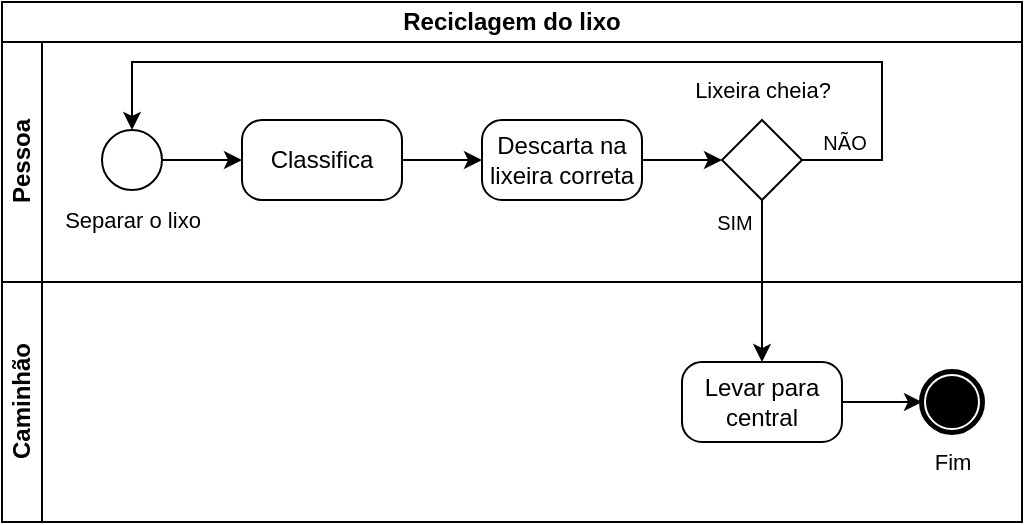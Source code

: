<mxfile version="21.3.8" type="github">
  <diagram name="Página-1" id="WE_3iRQrvajw1jwN0oiG">
    <mxGraphModel dx="880" dy="442" grid="1" gridSize="10" guides="1" tooltips="1" connect="1" arrows="1" fold="1" page="1" pageScale="1" pageWidth="827" pageHeight="1169" math="0" shadow="0">
      <root>
        <mxCell id="0" />
        <mxCell id="1" parent="0" />
        <mxCell id="JBDT6DxspvK0qAYj9MmD-1" value="Reciclagem do lixo" style="swimlane;html=1;childLayout=stackLayout;resizeParent=1;resizeParentMax=0;horizontal=1;startSize=20;horizontalStack=0;whiteSpace=wrap;" vertex="1" parent="1">
          <mxGeometry x="159" y="40" width="510" height="260" as="geometry" />
        </mxCell>
        <mxCell id="JBDT6DxspvK0qAYj9MmD-2" value="Pessoa" style="swimlane;html=1;startSize=20;horizontal=0;" vertex="1" parent="JBDT6DxspvK0qAYj9MmD-1">
          <mxGeometry y="20" width="510" height="120" as="geometry" />
        </mxCell>
        <mxCell id="JBDT6DxspvK0qAYj9MmD-11" style="edgeStyle=orthogonalEdgeStyle;rounded=0;orthogonalLoop=1;jettySize=auto;html=1;entryX=0;entryY=0.5;entryDx=0;entryDy=0;entryPerimeter=0;" edge="1" parent="JBDT6DxspvK0qAYj9MmD-2" source="JBDT6DxspvK0qAYj9MmD-5" target="JBDT6DxspvK0qAYj9MmD-10">
          <mxGeometry relative="1" as="geometry" />
        </mxCell>
        <mxCell id="JBDT6DxspvK0qAYj9MmD-5" value="" style="points=[[0.145,0.145,0],[0.5,0,0],[0.855,0.145,0],[1,0.5,0],[0.855,0.855,0],[0.5,1,0],[0.145,0.855,0],[0,0.5,0]];shape=mxgraph.bpmn.event;html=1;verticalLabelPosition=bottom;labelBackgroundColor=#ffffff;verticalAlign=top;align=center;perimeter=ellipsePerimeter;outlineConnect=0;aspect=fixed;outline=standard;symbol=general;" vertex="1" parent="JBDT6DxspvK0qAYj9MmD-2">
          <mxGeometry x="50" y="44" width="30" height="30" as="geometry" />
        </mxCell>
        <mxCell id="JBDT6DxspvK0qAYj9MmD-13" style="edgeStyle=orthogonalEdgeStyle;rounded=0;orthogonalLoop=1;jettySize=auto;html=1;exitX=1;exitY=0.5;exitDx=0;exitDy=0;exitPerimeter=0;entryX=0;entryY=0.5;entryDx=0;entryDy=0;entryPerimeter=0;" edge="1" parent="JBDT6DxspvK0qAYj9MmD-2" source="JBDT6DxspvK0qAYj9MmD-10" target="JBDT6DxspvK0qAYj9MmD-12">
          <mxGeometry relative="1" as="geometry" />
        </mxCell>
        <mxCell id="JBDT6DxspvK0qAYj9MmD-10" value="Classifica" style="points=[[0.25,0,0],[0.5,0,0],[0.75,0,0],[1,0.25,0],[1,0.5,0],[1,0.75,0],[0.75,1,0],[0.5,1,0],[0.25,1,0],[0,0.75,0],[0,0.5,0],[0,0.25,0]];shape=mxgraph.bpmn.task;whiteSpace=wrap;rectStyle=rounded;size=10;html=1;container=1;expand=0;collapsible=0;taskMarker=abstract;" vertex="1" parent="JBDT6DxspvK0qAYj9MmD-2">
          <mxGeometry x="120" y="39" width="80" height="40" as="geometry" />
        </mxCell>
        <mxCell id="JBDT6DxspvK0qAYj9MmD-15" style="edgeStyle=orthogonalEdgeStyle;rounded=0;orthogonalLoop=1;jettySize=auto;html=1;exitX=1;exitY=0.5;exitDx=0;exitDy=0;exitPerimeter=0;entryX=0;entryY=0.5;entryDx=0;entryDy=0;entryPerimeter=0;" edge="1" parent="JBDT6DxspvK0qAYj9MmD-2" source="JBDT6DxspvK0qAYj9MmD-12" target="JBDT6DxspvK0qAYj9MmD-14">
          <mxGeometry relative="1" as="geometry" />
        </mxCell>
        <mxCell id="JBDT6DxspvK0qAYj9MmD-12" value="Descarta na lixeira correta" style="points=[[0.25,0,0],[0.5,0,0],[0.75,0,0],[1,0.25,0],[1,0.5,0],[1,0.75,0],[0.75,1,0],[0.5,1,0],[0.25,1,0],[0,0.75,0],[0,0.5,0],[0,0.25,0]];shape=mxgraph.bpmn.task;whiteSpace=wrap;rectStyle=rounded;size=10;html=1;container=1;expand=0;collapsible=0;taskMarker=abstract;" vertex="1" parent="JBDT6DxspvK0qAYj9MmD-2">
          <mxGeometry x="240" y="39" width="80" height="40" as="geometry" />
        </mxCell>
        <mxCell id="JBDT6DxspvK0qAYj9MmD-20" style="edgeStyle=orthogonalEdgeStyle;rounded=0;orthogonalLoop=1;jettySize=auto;html=1;exitX=1;exitY=0.5;exitDx=0;exitDy=0;exitPerimeter=0;entryX=0.5;entryY=0;entryDx=0;entryDy=0;entryPerimeter=0;" edge="1" parent="JBDT6DxspvK0qAYj9MmD-2" source="JBDT6DxspvK0qAYj9MmD-14" target="JBDT6DxspvK0qAYj9MmD-5">
          <mxGeometry relative="1" as="geometry">
            <Array as="points">
              <mxPoint x="440" y="59" />
              <mxPoint x="440" y="10" />
              <mxPoint x="65" y="10" />
            </Array>
          </mxGeometry>
        </mxCell>
        <mxCell id="JBDT6DxspvK0qAYj9MmD-14" value="" style="points=[[0.25,0.25,0],[0.5,0,0],[0.75,0.25,0],[1,0.5,0],[0.75,0.75,0],[0.5,1,0],[0.25,0.75,0],[0,0.5,0]];shape=mxgraph.bpmn.gateway2;html=1;verticalLabelPosition=bottom;labelBackgroundColor=#ffffff;verticalAlign=top;align=center;perimeter=rhombusPerimeter;outlineConnect=0;outline=none;symbol=none;" vertex="1" parent="JBDT6DxspvK0qAYj9MmD-2">
          <mxGeometry x="360" y="39" width="40" height="40" as="geometry" />
        </mxCell>
        <mxCell id="JBDT6DxspvK0qAYj9MmD-16" value="&lt;font style=&quot;font-size: 11px;&quot;&gt;Lixeira cheia?&lt;/font&gt;" style="text;html=1;align=center;verticalAlign=middle;resizable=0;points=[];autosize=1;strokeColor=none;fillColor=none;" vertex="1" parent="JBDT6DxspvK0qAYj9MmD-2">
          <mxGeometry x="335" y="9" width="90" height="30" as="geometry" />
        </mxCell>
        <mxCell id="JBDT6DxspvK0qAYj9MmD-17" value="&lt;font style=&quot;font-size: 11px;&quot;&gt;Separar o lixo&lt;/font&gt;" style="text;html=1;align=center;verticalAlign=middle;resizable=0;points=[];autosize=1;strokeColor=none;fillColor=none;" vertex="1" parent="JBDT6DxspvK0qAYj9MmD-2">
          <mxGeometry x="20" y="74" width="90" height="30" as="geometry" />
        </mxCell>
        <mxCell id="JBDT6DxspvK0qAYj9MmD-23" value="&lt;font style=&quot;font-size: 10px;&quot;&gt;NÃO&lt;/font&gt;" style="text;html=1;align=center;verticalAlign=middle;resizable=0;points=[];autosize=1;strokeColor=none;fillColor=none;" vertex="1" parent="JBDT6DxspvK0qAYj9MmD-2">
          <mxGeometry x="396" y="35" width="50" height="30" as="geometry" />
        </mxCell>
        <mxCell id="JBDT6DxspvK0qAYj9MmD-24" value="&lt;font style=&quot;font-size: 10px;&quot;&gt;SIM&lt;/font&gt;" style="text;html=1;align=center;verticalAlign=middle;resizable=0;points=[];autosize=1;strokeColor=none;fillColor=none;" vertex="1" parent="JBDT6DxspvK0qAYj9MmD-2">
          <mxGeometry x="346" y="75" width="40" height="30" as="geometry" />
        </mxCell>
        <mxCell id="JBDT6DxspvK0qAYj9MmD-3" value="Caminhão" style="swimlane;html=1;startSize=20;horizontal=0;" vertex="1" parent="JBDT6DxspvK0qAYj9MmD-1">
          <mxGeometry y="140" width="510" height="120" as="geometry" />
        </mxCell>
        <mxCell id="JBDT6DxspvK0qAYj9MmD-22" style="edgeStyle=orthogonalEdgeStyle;rounded=0;orthogonalLoop=1;jettySize=auto;html=1;exitX=1;exitY=0.5;exitDx=0;exitDy=0;exitPerimeter=0;entryX=0;entryY=0.5;entryDx=0;entryDy=0;entryPerimeter=0;" edge="1" parent="JBDT6DxspvK0qAYj9MmD-3" source="JBDT6DxspvK0qAYj9MmD-18" target="JBDT6DxspvK0qAYj9MmD-21">
          <mxGeometry relative="1" as="geometry" />
        </mxCell>
        <mxCell id="JBDT6DxspvK0qAYj9MmD-18" value="Levar para central" style="points=[[0.25,0,0],[0.5,0,0],[0.75,0,0],[1,0.25,0],[1,0.5,0],[1,0.75,0],[0.75,1,0],[0.5,1,0],[0.25,1,0],[0,0.75,0],[0,0.5,0],[0,0.25,0]];shape=mxgraph.bpmn.task;whiteSpace=wrap;rectStyle=rounded;size=10;html=1;container=1;expand=0;collapsible=0;taskMarker=abstract;" vertex="1" parent="JBDT6DxspvK0qAYj9MmD-3">
          <mxGeometry x="340" y="40" width="80" height="40" as="geometry" />
        </mxCell>
        <mxCell id="JBDT6DxspvK0qAYj9MmD-21" value="" style="points=[[0.145,0.145,0],[0.5,0,0],[0.855,0.145,0],[1,0.5,0],[0.855,0.855,0],[0.5,1,0],[0.145,0.855,0],[0,0.5,0]];shape=mxgraph.bpmn.event;html=1;verticalLabelPosition=bottom;labelBackgroundColor=#ffffff;verticalAlign=top;align=center;perimeter=ellipsePerimeter;outlineConnect=0;aspect=fixed;outline=end;symbol=terminate;" vertex="1" parent="JBDT6DxspvK0qAYj9MmD-3">
          <mxGeometry x="460" y="45" width="30" height="30" as="geometry" />
        </mxCell>
        <mxCell id="JBDT6DxspvK0qAYj9MmD-25" value="&lt;font style=&quot;font-size: 11px;&quot;&gt;Fim&lt;/font&gt;" style="text;html=1;align=center;verticalAlign=middle;resizable=0;points=[];autosize=1;strokeColor=none;fillColor=none;" vertex="1" parent="JBDT6DxspvK0qAYj9MmD-3">
          <mxGeometry x="455" y="75" width="40" height="30" as="geometry" />
        </mxCell>
        <mxCell id="JBDT6DxspvK0qAYj9MmD-19" style="edgeStyle=orthogonalEdgeStyle;rounded=0;orthogonalLoop=1;jettySize=auto;html=1;exitX=0.5;exitY=1;exitDx=0;exitDy=0;exitPerimeter=0;entryX=0.5;entryY=0;entryDx=0;entryDy=0;entryPerimeter=0;" edge="1" parent="JBDT6DxspvK0qAYj9MmD-1" source="JBDT6DxspvK0qAYj9MmD-14" target="JBDT6DxspvK0qAYj9MmD-18">
          <mxGeometry relative="1" as="geometry" />
        </mxCell>
      </root>
    </mxGraphModel>
  </diagram>
</mxfile>
